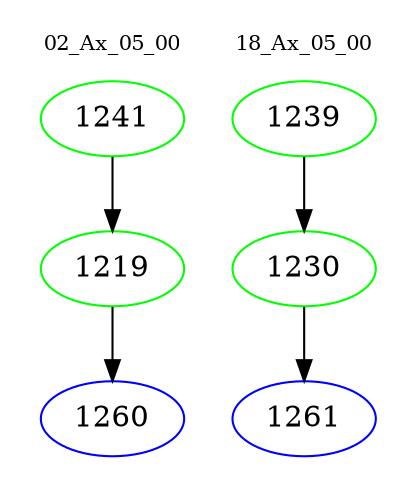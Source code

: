 digraph{
subgraph cluster_0 {
color = white
label = "02_Ax_05_00";
fontsize=10;
T0_1241 [label="1241", color="green"]
T0_1241 -> T0_1219 [color="black"]
T0_1219 [label="1219", color="green"]
T0_1219 -> T0_1260 [color="black"]
T0_1260 [label="1260", color="blue"]
}
subgraph cluster_1 {
color = white
label = "18_Ax_05_00";
fontsize=10;
T1_1239 [label="1239", color="green"]
T1_1239 -> T1_1230 [color="black"]
T1_1230 [label="1230", color="green"]
T1_1230 -> T1_1261 [color="black"]
T1_1261 [label="1261", color="blue"]
}
}
